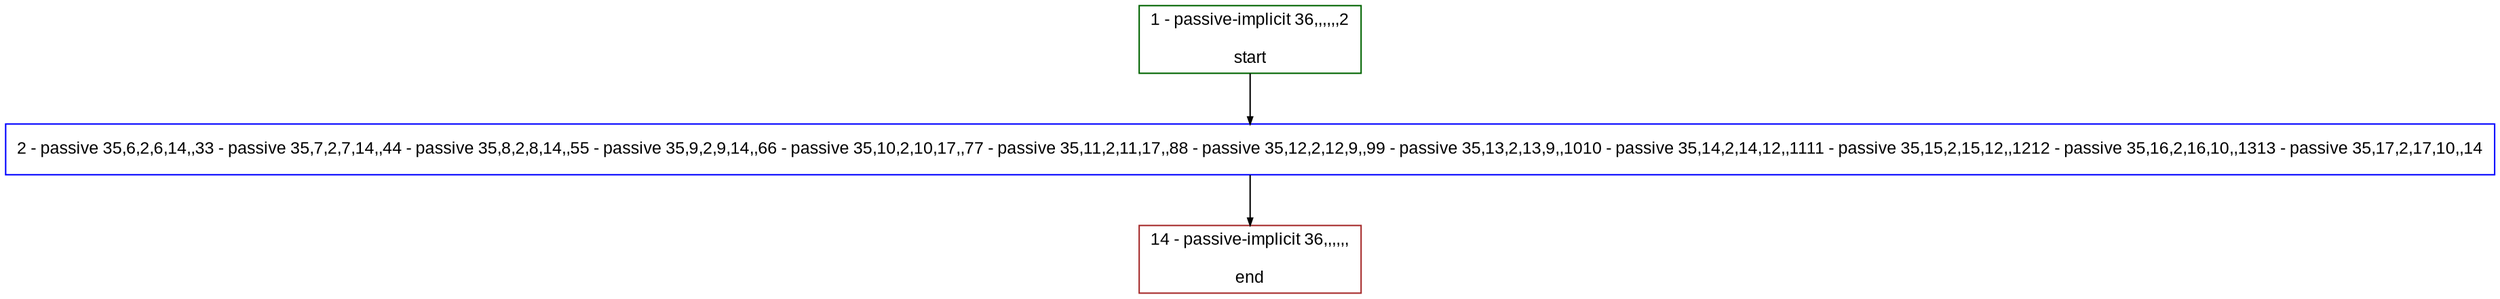 digraph "" {
  graph [bgcolor="white", fillcolor="#FFFFCC", pack="true", packmode="clust", fontname="Arial", label="", fontsize="12", compound="true", style="rounded,filled"];
  node [node_initialized="no", fillcolor="white", fontname="Arial", label="", color="grey", fontsize="12", fixedsize="false", compound="true", shape="rectangle", style="filled"];
  edge [arrowtail="none", lhead="", fontcolor="black", fontname="Arial", label="", color="black", fontsize="12", arrowhead="normal", arrowsize="0.5", compound="true", ltail="", dir="forward"];
  __N1 [fillcolor="#ffffff", label="2 - passive 35,6,2,6,14,,33 - passive 35,7,2,7,14,,44 - passive 35,8,2,8,14,,55 - passive 35,9,2,9,14,,66 - passive 35,10,2,10,17,,77 - passive 35,11,2,11,17,,88 - passive 35,12,2,12,9,,99 - passive 35,13,2,13,9,,1010 - passive 35,14,2,14,12,,1111 - passive 35,15,2,15,12,,1212 - passive 35,16,2,16,10,,1313 - passive 35,17,2,17,10,,14", color="#0000ff", shape="box", style="filled"];
  __N2 [fillcolor="#ffffff", label="1 - passive-implicit 36,,,,,,2\n\nstart", color="#006400", shape="box", style="filled"];
  __N3 [fillcolor="#ffffff", label="14 - passive-implicit 36,,,,,,\n\nend", color="#a52a2a", shape="box", style="filled"];
  __N2 -> __N1 [arrowtail="none", color="#000000", label="", arrowhead="normal", dir="forward"];
  __N1 -> __N3 [arrowtail="none", color="#000000", label="", arrowhead="normal", dir="forward"];
}
